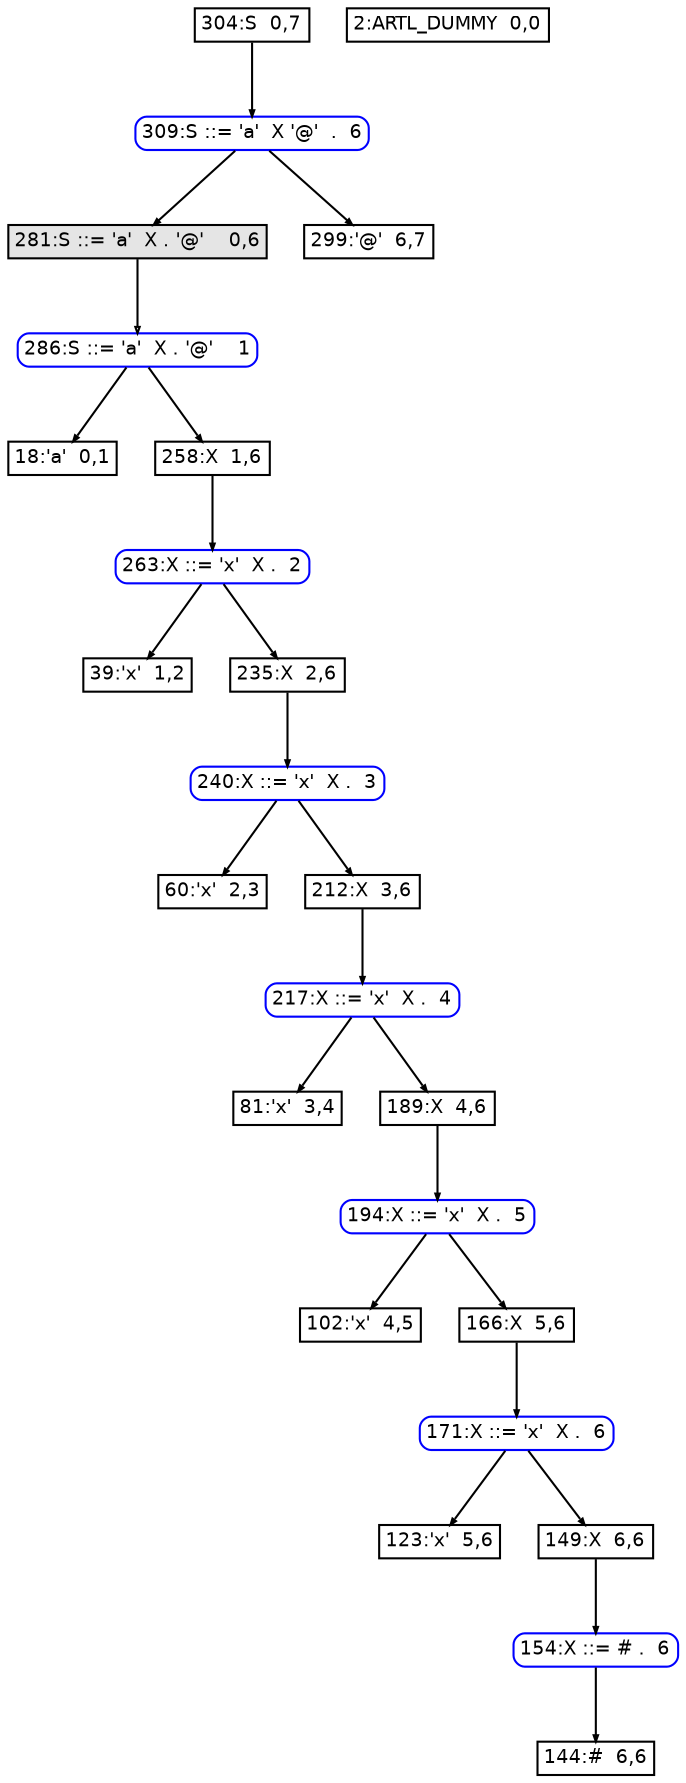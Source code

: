 digraph "Graph from GLL parser"{
graph[ordering=out]
node[fontname=Helvetica fontsize=9 shape=box height=0 width=0 margin=0.04]
edge[arrowsize=0.3]
"304:S  0,7"[]
"309:S ::= 'a'  X '@'  .  6"[style=rounded color=blue label = "309:S ::= 'a'  X '@'  .  6"]
"304:S  0,7"->"309:S ::= 'a'  X '@'  .  6" []
"309:S ::= 'a'  X '@'  .  6"->"281:S ::= 'a'  X . '@'    0,6" []
"281:S ::= 'a'  X . '@'    0,6"[style=filled fillcolor=grey90]
"286:S ::= 'a'  X . '@'    1"[style=rounded color=blue label = "286:S ::= 'a'  X . '@'    1"]
"281:S ::= 'a'  X . '@'    0,6"->"286:S ::= 'a'  X . '@'    1" [style=filled fillcolor=grey90]
"286:S ::= 'a'  X . '@'    1"->"18:'a'  0,1" []
"18:'a'  0,1"[]
"286:S ::= 'a'  X . '@'    1"->"258:X  1,6" []
"258:X  1,6"[]
"263:X ::= 'x'  X .  2"[style=rounded color=blue label = "263:X ::= 'x'  X .  2"]
"258:X  1,6"->"263:X ::= 'x'  X .  2" []
"263:X ::= 'x'  X .  2"->"39:'x'  1,2" []
"39:'x'  1,2"[]
"263:X ::= 'x'  X .  2"->"235:X  2,6" []
"235:X  2,6"[]
"240:X ::= 'x'  X .  3"[style=rounded color=blue label = "240:X ::= 'x'  X .  3"]
"235:X  2,6"->"240:X ::= 'x'  X .  3" []
"240:X ::= 'x'  X .  3"->"60:'x'  2,3" []
"60:'x'  2,3"[]
"240:X ::= 'x'  X .  3"->"212:X  3,6" []
"212:X  3,6"[]
"217:X ::= 'x'  X .  4"[style=rounded color=blue label = "217:X ::= 'x'  X .  4"]
"212:X  3,6"->"217:X ::= 'x'  X .  4" []
"217:X ::= 'x'  X .  4"->"81:'x'  3,4" []
"81:'x'  3,4"[]
"217:X ::= 'x'  X .  4"->"189:X  4,6" []
"189:X  4,6"[]
"194:X ::= 'x'  X .  5"[style=rounded color=blue label = "194:X ::= 'x'  X .  5"]
"189:X  4,6"->"194:X ::= 'x'  X .  5" []
"194:X ::= 'x'  X .  5"->"102:'x'  4,5" []
"102:'x'  4,5"[]
"194:X ::= 'x'  X .  5"->"166:X  5,6" []
"166:X  5,6"[]
"171:X ::= 'x'  X .  6"[style=rounded color=blue label = "171:X ::= 'x'  X .  6"]
"166:X  5,6"->"171:X ::= 'x'  X .  6" []
"171:X ::= 'x'  X .  6"->"123:'x'  5,6" []
"123:'x'  5,6"[]
"171:X ::= 'x'  X .  6"->"149:X  6,6" []
"149:X  6,6"[]
"154:X ::= # .  6"[style=rounded color=blue label = "154:X ::= # .  6"]
"149:X  6,6"->"154:X ::= # .  6" []
"154:X ::= # .  6"->"144:#  6,6" []
"144:#  6,6"[]
"309:S ::= 'a'  X '@'  .  6"->"299:'@'  6,7" []
"299:'@'  6,7"[]
"2:ARTL_DUMMY  0,0"[]
}
